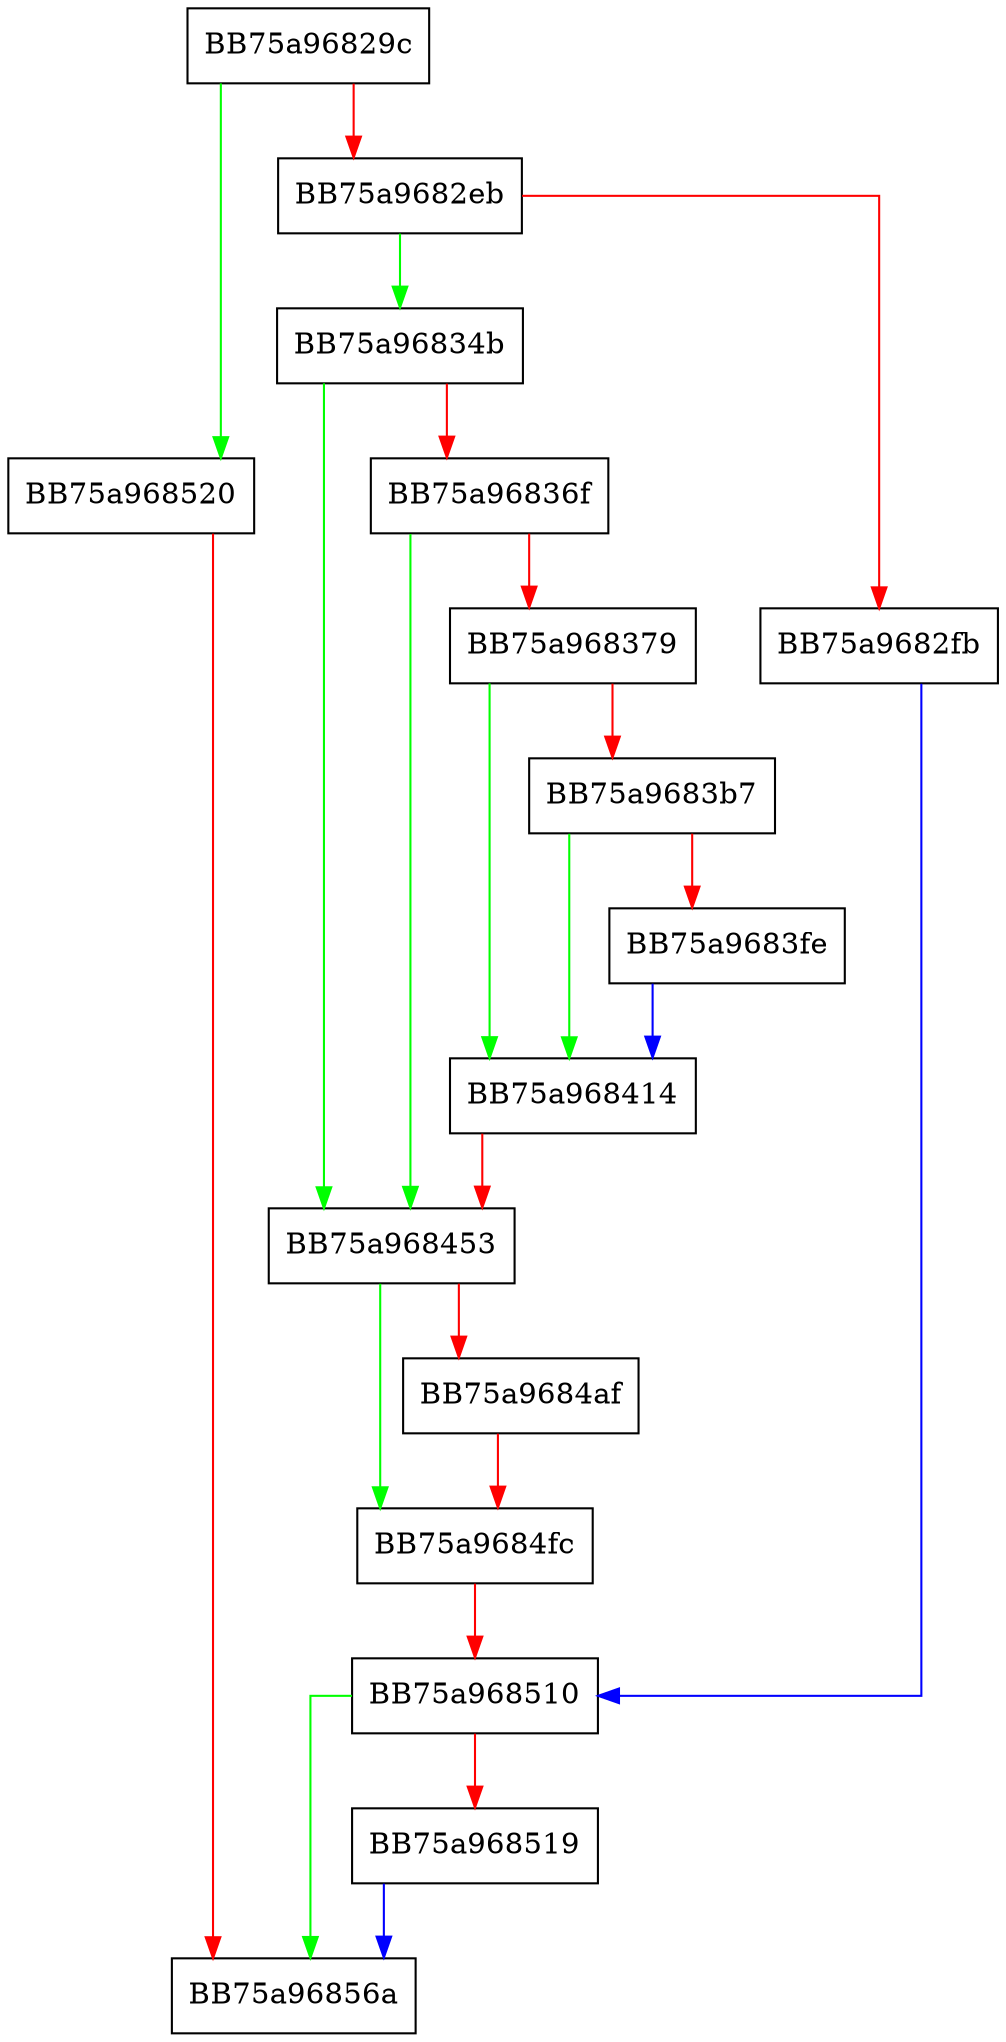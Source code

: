 digraph _process_filtered_process_list {
  node [shape="box"];
  graph [splines=ortho];
  BB75a96829c -> BB75a968520 [color="green"];
  BB75a96829c -> BB75a9682eb [color="red"];
  BB75a9682eb -> BB75a96834b [color="green"];
  BB75a9682eb -> BB75a9682fb [color="red"];
  BB75a9682fb -> BB75a968510 [color="blue"];
  BB75a96834b -> BB75a968453 [color="green"];
  BB75a96834b -> BB75a96836f [color="red"];
  BB75a96836f -> BB75a968453 [color="green"];
  BB75a96836f -> BB75a968379 [color="red"];
  BB75a968379 -> BB75a968414 [color="green"];
  BB75a968379 -> BB75a9683b7 [color="red"];
  BB75a9683b7 -> BB75a968414 [color="green"];
  BB75a9683b7 -> BB75a9683fe [color="red"];
  BB75a9683fe -> BB75a968414 [color="blue"];
  BB75a968414 -> BB75a968453 [color="red"];
  BB75a968453 -> BB75a9684fc [color="green"];
  BB75a968453 -> BB75a9684af [color="red"];
  BB75a9684af -> BB75a9684fc [color="red"];
  BB75a9684fc -> BB75a968510 [color="red"];
  BB75a968510 -> BB75a96856a [color="green"];
  BB75a968510 -> BB75a968519 [color="red"];
  BB75a968519 -> BB75a96856a [color="blue"];
  BB75a968520 -> BB75a96856a [color="red"];
}